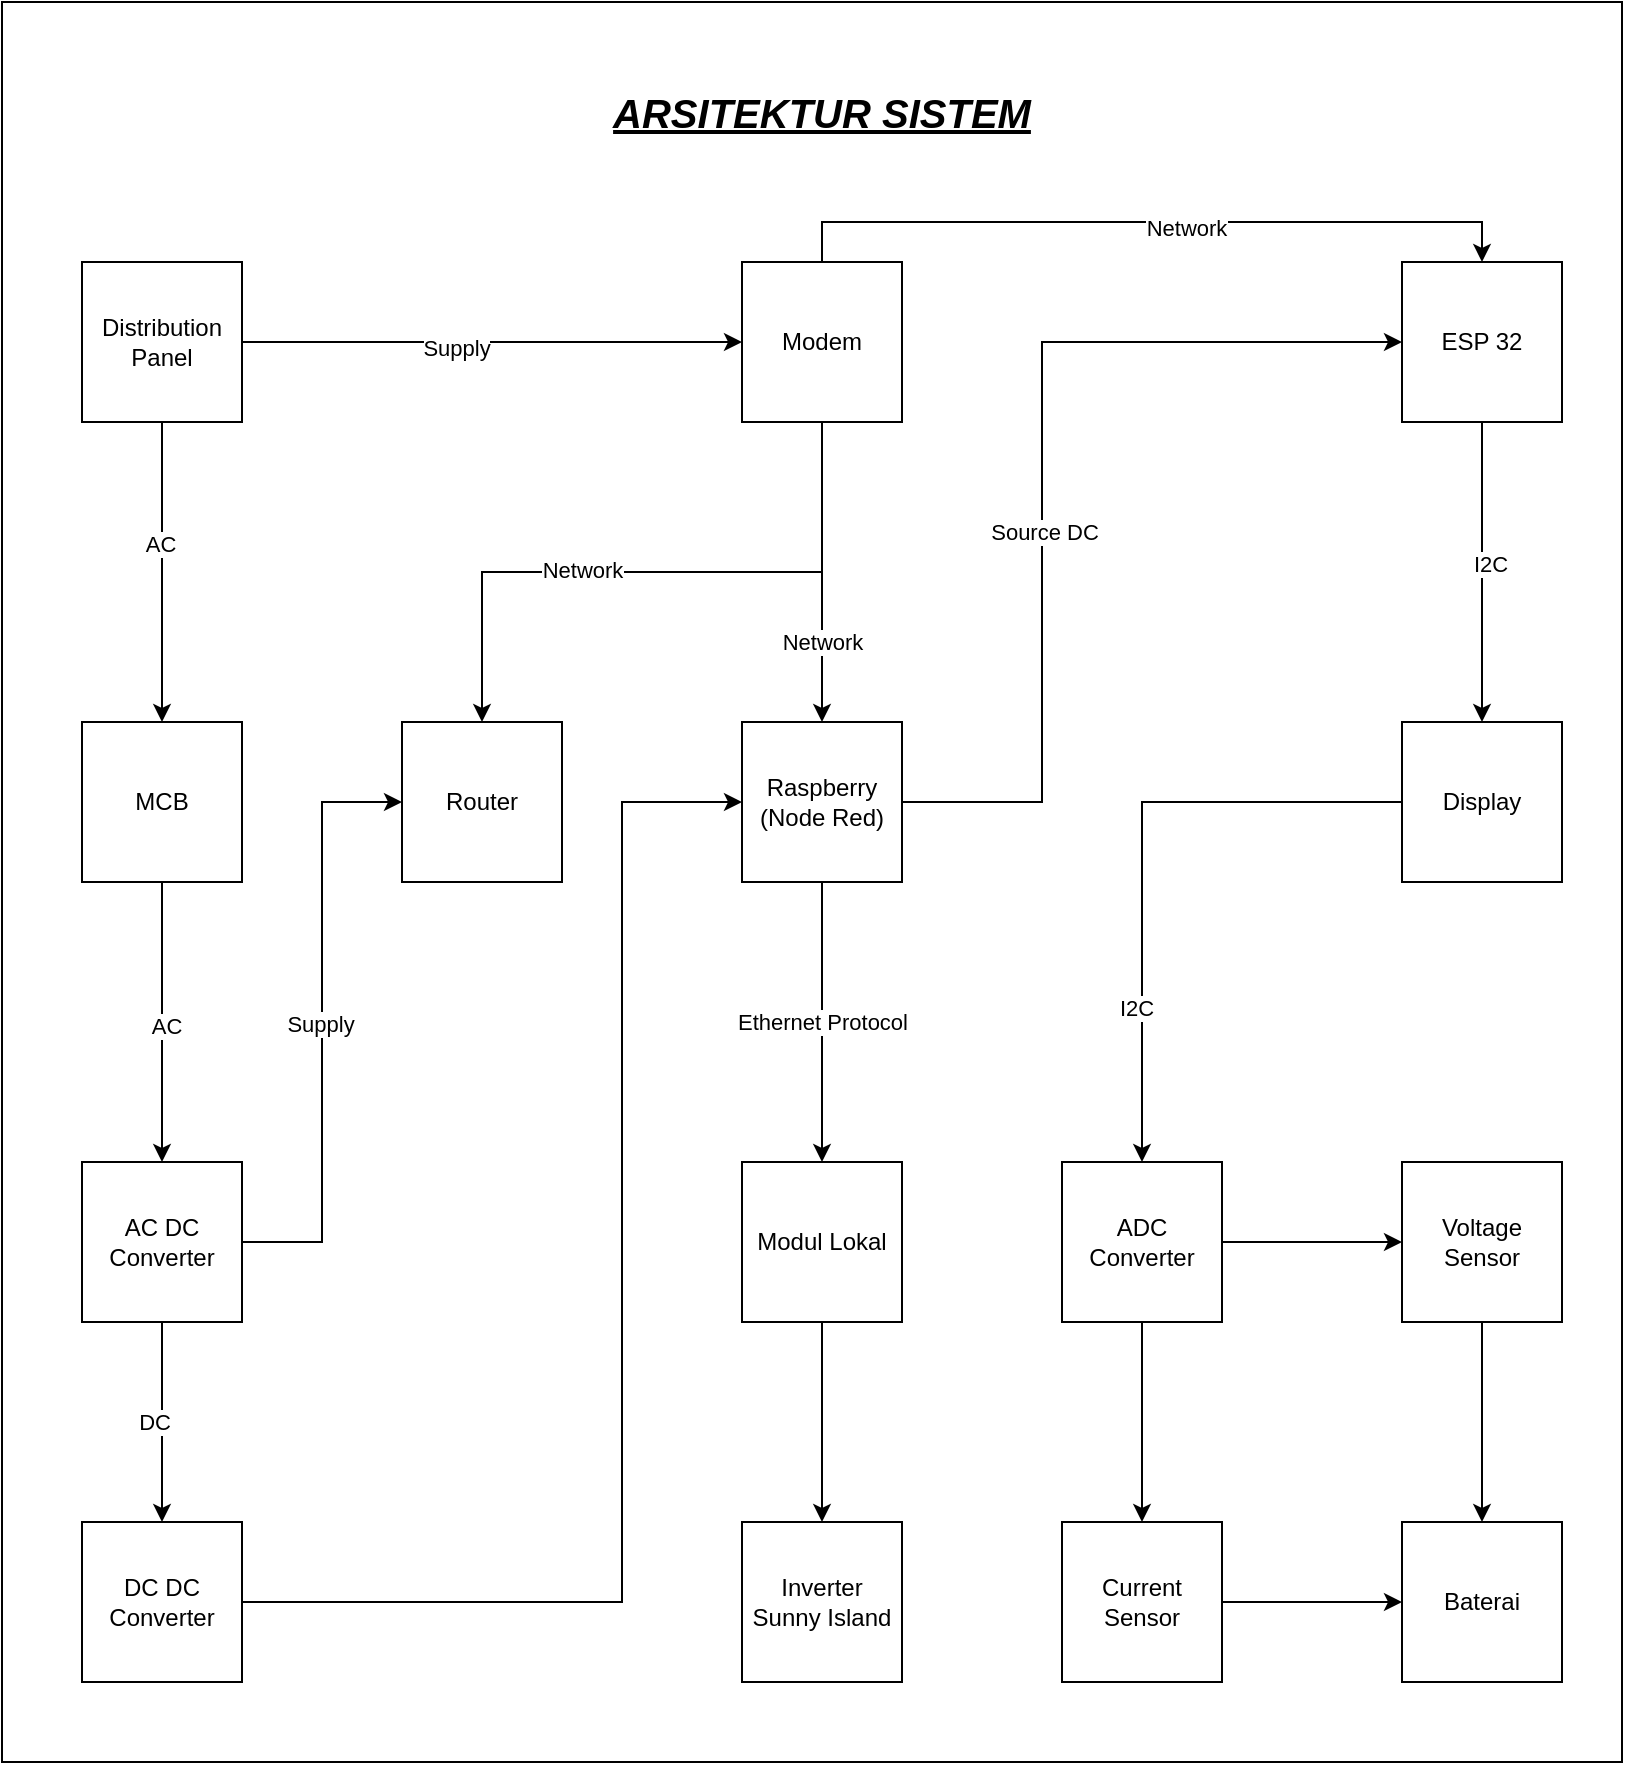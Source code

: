 <mxfile version="27.1.6">
  <diagram name="Page-1" id="foGVCl79F2yRB9UQx-JF">
    <mxGraphModel dx="1665" dy="1877" grid="1" gridSize="10" guides="1" tooltips="1" connect="1" arrows="1" fold="1" page="1" pageScale="1" pageWidth="850" pageHeight="1100" math="0" shadow="0">
      <root>
        <mxCell id="0" />
        <mxCell id="1" parent="0" />
        <mxCell id="xYd3KV0NQR5K7sVaA8Ax-75" value="" style="rounded=0;whiteSpace=wrap;html=1;" vertex="1" parent="1">
          <mxGeometry x="20" y="-80" width="810" height="880" as="geometry" />
        </mxCell>
        <mxCell id="xYd3KV0NQR5K7sVaA8Ax-18" style="edgeStyle=orthogonalEdgeStyle;rounded=0;orthogonalLoop=1;jettySize=auto;html=1;exitX=0.5;exitY=1;exitDx=0;exitDy=0;entryX=0.5;entryY=0;entryDx=0;entryDy=0;" edge="1" parent="1" source="xYd3KV0NQR5K7sVaA8Ax-2" target="xYd3KV0NQR5K7sVaA8Ax-3">
          <mxGeometry relative="1" as="geometry" />
        </mxCell>
        <mxCell id="xYd3KV0NQR5K7sVaA8Ax-67" value="AC" style="edgeLabel;html=1;align=center;verticalAlign=middle;resizable=0;points=[];" vertex="1" connectable="0" parent="xYd3KV0NQR5K7sVaA8Ax-18">
          <mxGeometry x="-0.185" y="-1" relative="1" as="geometry">
            <mxPoint as="offset" />
          </mxGeometry>
        </mxCell>
        <mxCell id="xYd3KV0NQR5K7sVaA8Ax-19" style="edgeStyle=orthogonalEdgeStyle;rounded=0;orthogonalLoop=1;jettySize=auto;html=1;entryX=0;entryY=0.5;entryDx=0;entryDy=0;" edge="1" parent="1" source="xYd3KV0NQR5K7sVaA8Ax-2" target="xYd3KV0NQR5K7sVaA8Ax-14">
          <mxGeometry relative="1" as="geometry" />
        </mxCell>
        <mxCell id="xYd3KV0NQR5K7sVaA8Ax-46" value="Supply" style="edgeLabel;html=1;align=center;verticalAlign=middle;resizable=0;points=[];" vertex="1" connectable="0" parent="xYd3KV0NQR5K7sVaA8Ax-19">
          <mxGeometry x="-0.144" y="-3" relative="1" as="geometry">
            <mxPoint as="offset" />
          </mxGeometry>
        </mxCell>
        <mxCell id="xYd3KV0NQR5K7sVaA8Ax-2" value="Distribution Panel" style="whiteSpace=wrap;html=1;aspect=fixed;" vertex="1" parent="1">
          <mxGeometry x="60" y="50" width="80" height="80" as="geometry" />
        </mxCell>
        <mxCell id="xYd3KV0NQR5K7sVaA8Ax-24" style="edgeStyle=orthogonalEdgeStyle;rounded=0;orthogonalLoop=1;jettySize=auto;html=1;exitX=0.5;exitY=1;exitDx=0;exitDy=0;entryX=0.5;entryY=0;entryDx=0;entryDy=0;" edge="1" parent="1" source="xYd3KV0NQR5K7sVaA8Ax-3" target="xYd3KV0NQR5K7sVaA8Ax-4">
          <mxGeometry relative="1" as="geometry" />
        </mxCell>
        <mxCell id="xYd3KV0NQR5K7sVaA8Ax-68" value="AC" style="edgeLabel;html=1;align=center;verticalAlign=middle;resizable=0;points=[];" vertex="1" connectable="0" parent="xYd3KV0NQR5K7sVaA8Ax-24">
          <mxGeometry x="0.031" y="2" relative="1" as="geometry">
            <mxPoint as="offset" />
          </mxGeometry>
        </mxCell>
        <mxCell id="xYd3KV0NQR5K7sVaA8Ax-3" value="MCB" style="whiteSpace=wrap;html=1;aspect=fixed;" vertex="1" parent="1">
          <mxGeometry x="60" y="280" width="80" height="80" as="geometry" />
        </mxCell>
        <mxCell id="xYd3KV0NQR5K7sVaA8Ax-25" style="edgeStyle=orthogonalEdgeStyle;rounded=0;orthogonalLoop=1;jettySize=auto;html=1;exitX=0.5;exitY=1;exitDx=0;exitDy=0;entryX=0.5;entryY=0;entryDx=0;entryDy=0;" edge="1" parent="1" source="xYd3KV0NQR5K7sVaA8Ax-4" target="xYd3KV0NQR5K7sVaA8Ax-7">
          <mxGeometry relative="1" as="geometry" />
        </mxCell>
        <mxCell id="xYd3KV0NQR5K7sVaA8Ax-69" value="DC" style="edgeLabel;html=1;align=center;verticalAlign=middle;resizable=0;points=[];" vertex="1" connectable="0" parent="xYd3KV0NQR5K7sVaA8Ax-25">
          <mxGeometry x="0.133" y="-4" relative="1" as="geometry">
            <mxPoint y="-7" as="offset" />
          </mxGeometry>
        </mxCell>
        <mxCell id="xYd3KV0NQR5K7sVaA8Ax-50" style="edgeStyle=orthogonalEdgeStyle;rounded=0;orthogonalLoop=1;jettySize=auto;html=1;exitX=1;exitY=0.5;exitDx=0;exitDy=0;entryX=0;entryY=0.5;entryDx=0;entryDy=0;" edge="1" parent="1" source="xYd3KV0NQR5K7sVaA8Ax-4" target="xYd3KV0NQR5K7sVaA8Ax-15">
          <mxGeometry relative="1" as="geometry" />
        </mxCell>
        <mxCell id="xYd3KV0NQR5K7sVaA8Ax-51" value="Supply" style="edgeLabel;html=1;align=center;verticalAlign=middle;resizable=0;points=[];" vertex="1" connectable="0" parent="xYd3KV0NQR5K7sVaA8Ax-50">
          <mxGeometry x="-0.183" y="1" relative="1" as="geometry">
            <mxPoint y="-27" as="offset" />
          </mxGeometry>
        </mxCell>
        <mxCell id="xYd3KV0NQR5K7sVaA8Ax-4" value="AC DC Converter" style="whiteSpace=wrap;html=1;aspect=fixed;" vertex="1" parent="1">
          <mxGeometry x="60" y="500" width="80" height="80" as="geometry" />
        </mxCell>
        <mxCell id="xYd3KV0NQR5K7sVaA8Ax-56" style="edgeStyle=orthogonalEdgeStyle;rounded=0;orthogonalLoop=1;jettySize=auto;html=1;exitX=0.5;exitY=1;exitDx=0;exitDy=0;entryX=0.5;entryY=0;entryDx=0;entryDy=0;" edge="1" parent="1" source="xYd3KV0NQR5K7sVaA8Ax-5" target="xYd3KV0NQR5K7sVaA8Ax-16">
          <mxGeometry relative="1" as="geometry" />
        </mxCell>
        <mxCell id="xYd3KV0NQR5K7sVaA8Ax-57" value="I2C" style="edgeLabel;html=1;align=center;verticalAlign=middle;resizable=0;points=[];" vertex="1" connectable="0" parent="xYd3KV0NQR5K7sVaA8Ax-56">
          <mxGeometry x="-0.052" y="4" relative="1" as="geometry">
            <mxPoint as="offset" />
          </mxGeometry>
        </mxCell>
        <mxCell id="xYd3KV0NQR5K7sVaA8Ax-5" value="ESP 32" style="whiteSpace=wrap;html=1;aspect=fixed;" vertex="1" parent="1">
          <mxGeometry x="720" y="50" width="80" height="80" as="geometry" />
        </mxCell>
        <mxCell id="xYd3KV0NQR5K7sVaA8Ax-32" style="edgeStyle=orthogonalEdgeStyle;rounded=0;orthogonalLoop=1;jettySize=auto;html=1;entryX=0;entryY=0.5;entryDx=0;entryDy=0;" edge="1" parent="1" source="xYd3KV0NQR5K7sVaA8Ax-6" target="xYd3KV0NQR5K7sVaA8Ax-5">
          <mxGeometry relative="1" as="geometry">
            <Array as="points">
              <mxPoint x="540" y="320" />
              <mxPoint x="540" y="90" />
            </Array>
          </mxGeometry>
        </mxCell>
        <mxCell id="xYd3KV0NQR5K7sVaA8Ax-34" value="Source DC" style="edgeLabel;html=1;align=center;verticalAlign=middle;resizable=0;points=[];" vertex="1" connectable="0" parent="xYd3KV0NQR5K7sVaA8Ax-32">
          <mxGeometry x="-0.144" y="-1" relative="1" as="geometry">
            <mxPoint as="offset" />
          </mxGeometry>
        </mxCell>
        <mxCell id="xYd3KV0NQR5K7sVaA8Ax-36" style="edgeStyle=orthogonalEdgeStyle;rounded=0;orthogonalLoop=1;jettySize=auto;html=1;exitX=0.5;exitY=1;exitDx=0;exitDy=0;entryX=0.5;entryY=0;entryDx=0;entryDy=0;" edge="1" parent="1" source="xYd3KV0NQR5K7sVaA8Ax-6" target="xYd3KV0NQR5K7sVaA8Ax-17">
          <mxGeometry relative="1" as="geometry" />
        </mxCell>
        <mxCell id="xYd3KV0NQR5K7sVaA8Ax-55" value="Ethernet Protocol" style="edgeLabel;html=1;align=center;verticalAlign=middle;resizable=0;points=[];" vertex="1" connectable="0" parent="xYd3KV0NQR5K7sVaA8Ax-36">
          <mxGeometry x="-0.171" y="-3" relative="1" as="geometry">
            <mxPoint x="3" y="12" as="offset" />
          </mxGeometry>
        </mxCell>
        <mxCell id="xYd3KV0NQR5K7sVaA8Ax-6" value="Raspberry (Node Red)" style="whiteSpace=wrap;html=1;aspect=fixed;" vertex="1" parent="1">
          <mxGeometry x="390" y="280" width="80" height="80" as="geometry" />
        </mxCell>
        <mxCell id="xYd3KV0NQR5K7sVaA8Ax-70" style="edgeStyle=orthogonalEdgeStyle;rounded=0;orthogonalLoop=1;jettySize=auto;html=1;exitX=1;exitY=0.5;exitDx=0;exitDy=0;entryX=0;entryY=0.5;entryDx=0;entryDy=0;" edge="1" parent="1" source="xYd3KV0NQR5K7sVaA8Ax-7" target="xYd3KV0NQR5K7sVaA8Ax-6">
          <mxGeometry relative="1" as="geometry">
            <Array as="points">
              <mxPoint x="330" y="720" />
              <mxPoint x="330" y="320" />
            </Array>
          </mxGeometry>
        </mxCell>
        <mxCell id="xYd3KV0NQR5K7sVaA8Ax-7" value="DC DC Converter" style="whiteSpace=wrap;html=1;aspect=fixed;" vertex="1" parent="1">
          <mxGeometry x="60" y="680" width="80" height="80" as="geometry" />
        </mxCell>
        <mxCell id="xYd3KV0NQR5K7sVaA8Ax-8" value="Baterai" style="whiteSpace=wrap;html=1;aspect=fixed;" vertex="1" parent="1">
          <mxGeometry x="720" y="680" width="80" height="80" as="geometry" />
        </mxCell>
        <mxCell id="xYd3KV0NQR5K7sVaA8Ax-62" style="edgeStyle=orthogonalEdgeStyle;rounded=0;orthogonalLoop=1;jettySize=auto;html=1;exitX=1;exitY=0.5;exitDx=0;exitDy=0;entryX=0;entryY=0.5;entryDx=0;entryDy=0;" edge="1" parent="1" source="xYd3KV0NQR5K7sVaA8Ax-9" target="xYd3KV0NQR5K7sVaA8Ax-8">
          <mxGeometry relative="1" as="geometry" />
        </mxCell>
        <mxCell id="xYd3KV0NQR5K7sVaA8Ax-9" value="Current Sensor" style="whiteSpace=wrap;html=1;aspect=fixed;" vertex="1" parent="1">
          <mxGeometry x="550" y="680" width="80" height="80" as="geometry" />
        </mxCell>
        <mxCell id="xYd3KV0NQR5K7sVaA8Ax-10" value="Inverter Sunny Island" style="whiteSpace=wrap;html=1;aspect=fixed;" vertex="1" parent="1">
          <mxGeometry x="390" y="680" width="80" height="80" as="geometry" />
        </mxCell>
        <mxCell id="xYd3KV0NQR5K7sVaA8Ax-42" style="edgeStyle=orthogonalEdgeStyle;rounded=0;orthogonalLoop=1;jettySize=auto;html=1;exitX=0.5;exitY=1;exitDx=0;exitDy=0;entryX=0.5;entryY=0;entryDx=0;entryDy=0;" edge="1" parent="1" source="xYd3KV0NQR5K7sVaA8Ax-12" target="xYd3KV0NQR5K7sVaA8Ax-9">
          <mxGeometry relative="1" as="geometry" />
        </mxCell>
        <mxCell id="xYd3KV0NQR5K7sVaA8Ax-60" style="edgeStyle=orthogonalEdgeStyle;rounded=0;orthogonalLoop=1;jettySize=auto;html=1;exitX=1;exitY=0.5;exitDx=0;exitDy=0;entryX=0;entryY=0.5;entryDx=0;entryDy=0;" edge="1" parent="1" source="xYd3KV0NQR5K7sVaA8Ax-12" target="xYd3KV0NQR5K7sVaA8Ax-13">
          <mxGeometry relative="1" as="geometry" />
        </mxCell>
        <mxCell id="xYd3KV0NQR5K7sVaA8Ax-12" value="ADC Converter" style="whiteSpace=wrap;html=1;aspect=fixed;" vertex="1" parent="1">
          <mxGeometry x="550" y="500" width="80" height="80" as="geometry" />
        </mxCell>
        <mxCell id="xYd3KV0NQR5K7sVaA8Ax-61" style="edgeStyle=orthogonalEdgeStyle;rounded=0;orthogonalLoop=1;jettySize=auto;html=1;exitX=0.5;exitY=1;exitDx=0;exitDy=0;entryX=0.5;entryY=0;entryDx=0;entryDy=0;" edge="1" parent="1" source="xYd3KV0NQR5K7sVaA8Ax-13" target="xYd3KV0NQR5K7sVaA8Ax-8">
          <mxGeometry relative="1" as="geometry" />
        </mxCell>
        <mxCell id="xYd3KV0NQR5K7sVaA8Ax-13" value="Voltage Sensor" style="whiteSpace=wrap;html=1;aspect=fixed;" vertex="1" parent="1">
          <mxGeometry x="720" y="500" width="80" height="80" as="geometry" />
        </mxCell>
        <mxCell id="xYd3KV0NQR5K7sVaA8Ax-28" style="edgeStyle=orthogonalEdgeStyle;rounded=0;orthogonalLoop=1;jettySize=auto;html=1;exitX=0.5;exitY=1;exitDx=0;exitDy=0;entryX=0.5;entryY=0;entryDx=0;entryDy=0;" edge="1" parent="1" source="xYd3KV0NQR5K7sVaA8Ax-14" target="xYd3KV0NQR5K7sVaA8Ax-15">
          <mxGeometry relative="1" as="geometry" />
        </mxCell>
        <mxCell id="xYd3KV0NQR5K7sVaA8Ax-49" value="Network" style="edgeLabel;html=1;align=center;verticalAlign=middle;resizable=0;points=[];" vertex="1" connectable="0" parent="xYd3KV0NQR5K7sVaA8Ax-28">
          <mxGeometry x="-0.237" y="-1" relative="1" as="geometry">
            <mxPoint x="-73" as="offset" />
          </mxGeometry>
        </mxCell>
        <mxCell id="xYd3KV0NQR5K7sVaA8Ax-29" style="edgeStyle=orthogonalEdgeStyle;rounded=0;orthogonalLoop=1;jettySize=auto;html=1;exitX=0.5;exitY=1;exitDx=0;exitDy=0;entryX=0.5;entryY=0;entryDx=0;entryDy=0;" edge="1" parent="1" source="xYd3KV0NQR5K7sVaA8Ax-14" target="xYd3KV0NQR5K7sVaA8Ax-6">
          <mxGeometry relative="1" as="geometry" />
        </mxCell>
        <mxCell id="xYd3KV0NQR5K7sVaA8Ax-48" value="Network" style="edgeLabel;html=1;align=center;verticalAlign=middle;resizable=0;points=[];" vertex="1" connectable="0" parent="xYd3KV0NQR5K7sVaA8Ax-29">
          <mxGeometry x="-0.536" y="-3" relative="1" as="geometry">
            <mxPoint x="3" y="75" as="offset" />
          </mxGeometry>
        </mxCell>
        <mxCell id="xYd3KV0NQR5K7sVaA8Ax-59" style="edgeStyle=orthogonalEdgeStyle;rounded=0;orthogonalLoop=1;jettySize=auto;html=1;exitX=0.5;exitY=0;exitDx=0;exitDy=0;entryX=0.5;entryY=0;entryDx=0;entryDy=0;" edge="1" parent="1" source="xYd3KV0NQR5K7sVaA8Ax-14" target="xYd3KV0NQR5K7sVaA8Ax-5">
          <mxGeometry relative="1" as="geometry" />
        </mxCell>
        <mxCell id="xYd3KV0NQR5K7sVaA8Ax-66" value="Network" style="edgeLabel;html=1;align=center;verticalAlign=middle;resizable=0;points=[];" vertex="1" connectable="0" parent="xYd3KV0NQR5K7sVaA8Ax-59">
          <mxGeometry x="0.088" y="-3" relative="1" as="geometry">
            <mxPoint as="offset" />
          </mxGeometry>
        </mxCell>
        <mxCell id="xYd3KV0NQR5K7sVaA8Ax-14" value="Modem" style="whiteSpace=wrap;html=1;aspect=fixed;" vertex="1" parent="1">
          <mxGeometry x="390" y="50" width="80" height="80" as="geometry" />
        </mxCell>
        <mxCell id="xYd3KV0NQR5K7sVaA8Ax-15" value="Router" style="whiteSpace=wrap;html=1;aspect=fixed;" vertex="1" parent="1">
          <mxGeometry x="220" y="280" width="80" height="80" as="geometry" />
        </mxCell>
        <mxCell id="xYd3KV0NQR5K7sVaA8Ax-64" style="edgeStyle=orthogonalEdgeStyle;rounded=0;orthogonalLoop=1;jettySize=auto;html=1;exitX=0;exitY=0.5;exitDx=0;exitDy=0;entryX=0.5;entryY=0;entryDx=0;entryDy=0;" edge="1" parent="1" source="xYd3KV0NQR5K7sVaA8Ax-16" target="xYd3KV0NQR5K7sVaA8Ax-12">
          <mxGeometry relative="1" as="geometry" />
        </mxCell>
        <mxCell id="xYd3KV0NQR5K7sVaA8Ax-65" value="I2C" style="edgeLabel;html=1;align=center;verticalAlign=middle;resizable=0;points=[];" vertex="1" connectable="0" parent="xYd3KV0NQR5K7sVaA8Ax-64">
          <mxGeometry x="0.5" y="-3" relative="1" as="geometry">
            <mxPoint as="offset" />
          </mxGeometry>
        </mxCell>
        <mxCell id="xYd3KV0NQR5K7sVaA8Ax-16" value="Display" style="whiteSpace=wrap;html=1;aspect=fixed;" vertex="1" parent="1">
          <mxGeometry x="720" y="280" width="80" height="80" as="geometry" />
        </mxCell>
        <mxCell id="xYd3KV0NQR5K7sVaA8Ax-37" style="edgeStyle=orthogonalEdgeStyle;rounded=0;orthogonalLoop=1;jettySize=auto;html=1;exitX=0.5;exitY=1;exitDx=0;exitDy=0;entryX=0.5;entryY=0;entryDx=0;entryDy=0;" edge="1" parent="1" source="xYd3KV0NQR5K7sVaA8Ax-17" target="xYd3KV0NQR5K7sVaA8Ax-10">
          <mxGeometry relative="1" as="geometry" />
        </mxCell>
        <mxCell id="xYd3KV0NQR5K7sVaA8Ax-17" value="Modul Lokal" style="whiteSpace=wrap;html=1;aspect=fixed;" vertex="1" parent="1">
          <mxGeometry x="390" y="500" width="80" height="80" as="geometry" />
        </mxCell>
        <mxCell id="xYd3KV0NQR5K7sVaA8Ax-76" value="&lt;font style=&quot;font-size: 20px;&quot;&gt;&lt;i style=&quot;&quot;&gt;&lt;u style=&quot;&quot;&gt;&lt;b style=&quot;&quot;&gt;ARSITEKTUR SISTEM&lt;/b&gt;&lt;/u&gt;&lt;/i&gt;&lt;/font&gt;" style="text;html=1;align=center;verticalAlign=middle;whiteSpace=wrap;rounded=0;" vertex="1" parent="1">
          <mxGeometry x="295" y="-80" width="270" height="110" as="geometry" />
        </mxCell>
      </root>
    </mxGraphModel>
  </diagram>
</mxfile>
